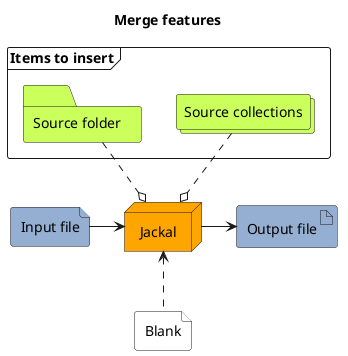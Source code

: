 @startuml
node Jackal as j #Orange
title Merge features
frame "Items to insert" as fr {
    collections "Source collections" as sc #cbff5c
    folder "Source folder" as f #cbff5c
}
file "Input file" as sf #94afd1
file "Blank" as b #White
artifact "Output file" as o #94afd1
f -[dashed]down-o j
sc -[dashed]down-o j
sf -right-> j
j -right-> o
b -[dashed]up-> j


@enduml
